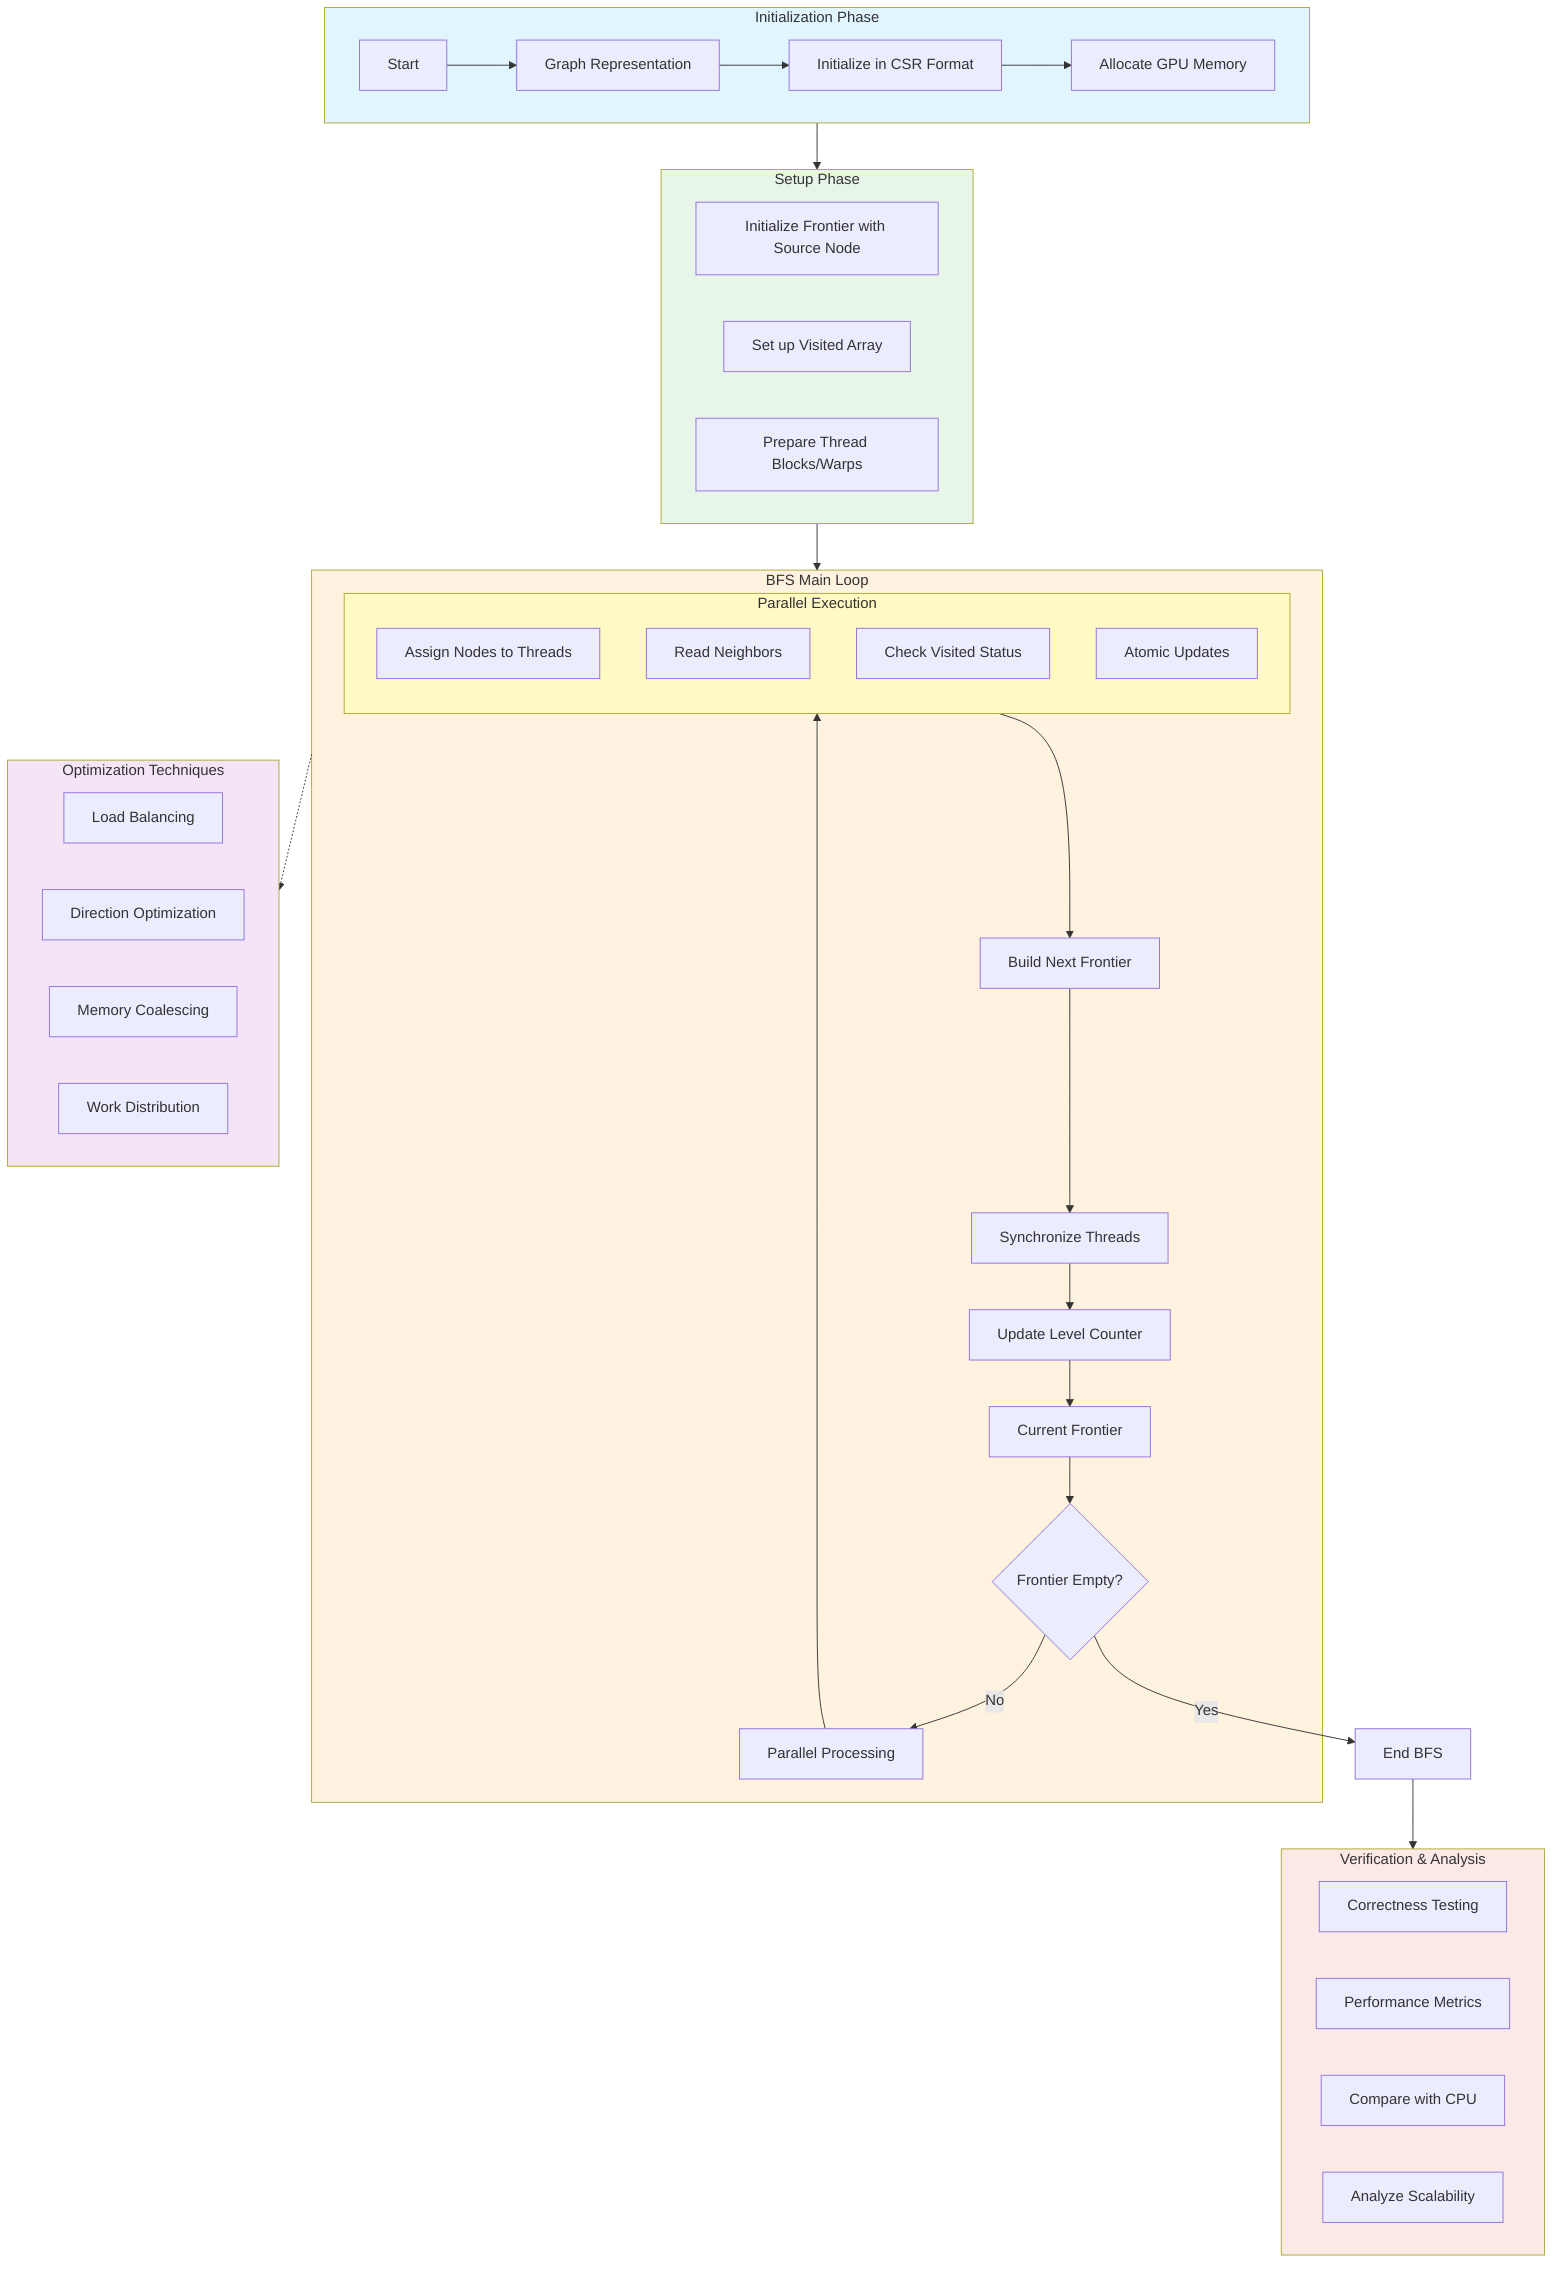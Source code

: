 flowchart TB
    subgraph Init ["Initialization Phase"]
        A[Start] --> B[Graph Representation]
        B --> C[Initialize in CSR Format]
        C --> D[Allocate GPU Memory]
    end

    subgraph Setup ["Setup Phase"]
        E[Initialize Frontier with Source Node]
        F[Set up Visited Array]
        G[Prepare Thread Blocks/Warps]
    end
    
    Init --> Setup

    subgraph MainLoop ["BFS Main Loop"]
        direction TB
        H[Current Frontier] --> I{Frontier Empty?}
        I -->|No| J[Parallel Processing]
        
        subgraph Parallel ["Parallel Execution"]
            direction TB
            K[Assign Nodes to Threads]
            L[Read Neighbors]
            M[Check Visited Status]
            N[Atomic Updates]
        end
        
        J --> Parallel
        Parallel --> O[Build Next Frontier]
        O --> P[Synchronize Threads]
        P --> Q[Update Level Counter]
        Q --> H
    end

    Setup --> MainLoop
    I -->|Yes| R[End BFS]

    subgraph Optimizations ["Optimization Techniques"]
        S[Load Balancing]
        T[Direction Optimization]
        U[Memory Coalescing]
        V[Work Distribution]
    end

    MainLoop -.-> Optimizations

    subgraph Verification ["Verification & Analysis"]
        W[Correctness Testing]
        X[Performance Metrics]
        Y[Compare with CPU]
        Z[Analyze Scalability]
    end

    R --> Verification

    style Init fill:#e1f5fe
    style Setup fill:#e8f5e9
    style MainLoop fill:#fff3e0
    style Optimizations fill:#f3e5f5
    style Verification fill:#fbe9e7
    style Parallel fill:#fff9c4